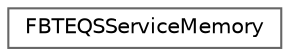 digraph "Graphical Class Hierarchy"
{
 // INTERACTIVE_SVG=YES
 // LATEX_PDF_SIZE
  bgcolor="transparent";
  edge [fontname=Helvetica,fontsize=10,labelfontname=Helvetica,labelfontsize=10];
  node [fontname=Helvetica,fontsize=10,shape=box,height=0.2,width=0.4];
  rankdir="LR";
  Node0 [id="Node000000",label="FBTEQSServiceMemory",height=0.2,width=0.4,color="grey40", fillcolor="white", style="filled",URL="$df/d3d/structFBTEQSServiceMemory.html",tooltip=" "];
}
